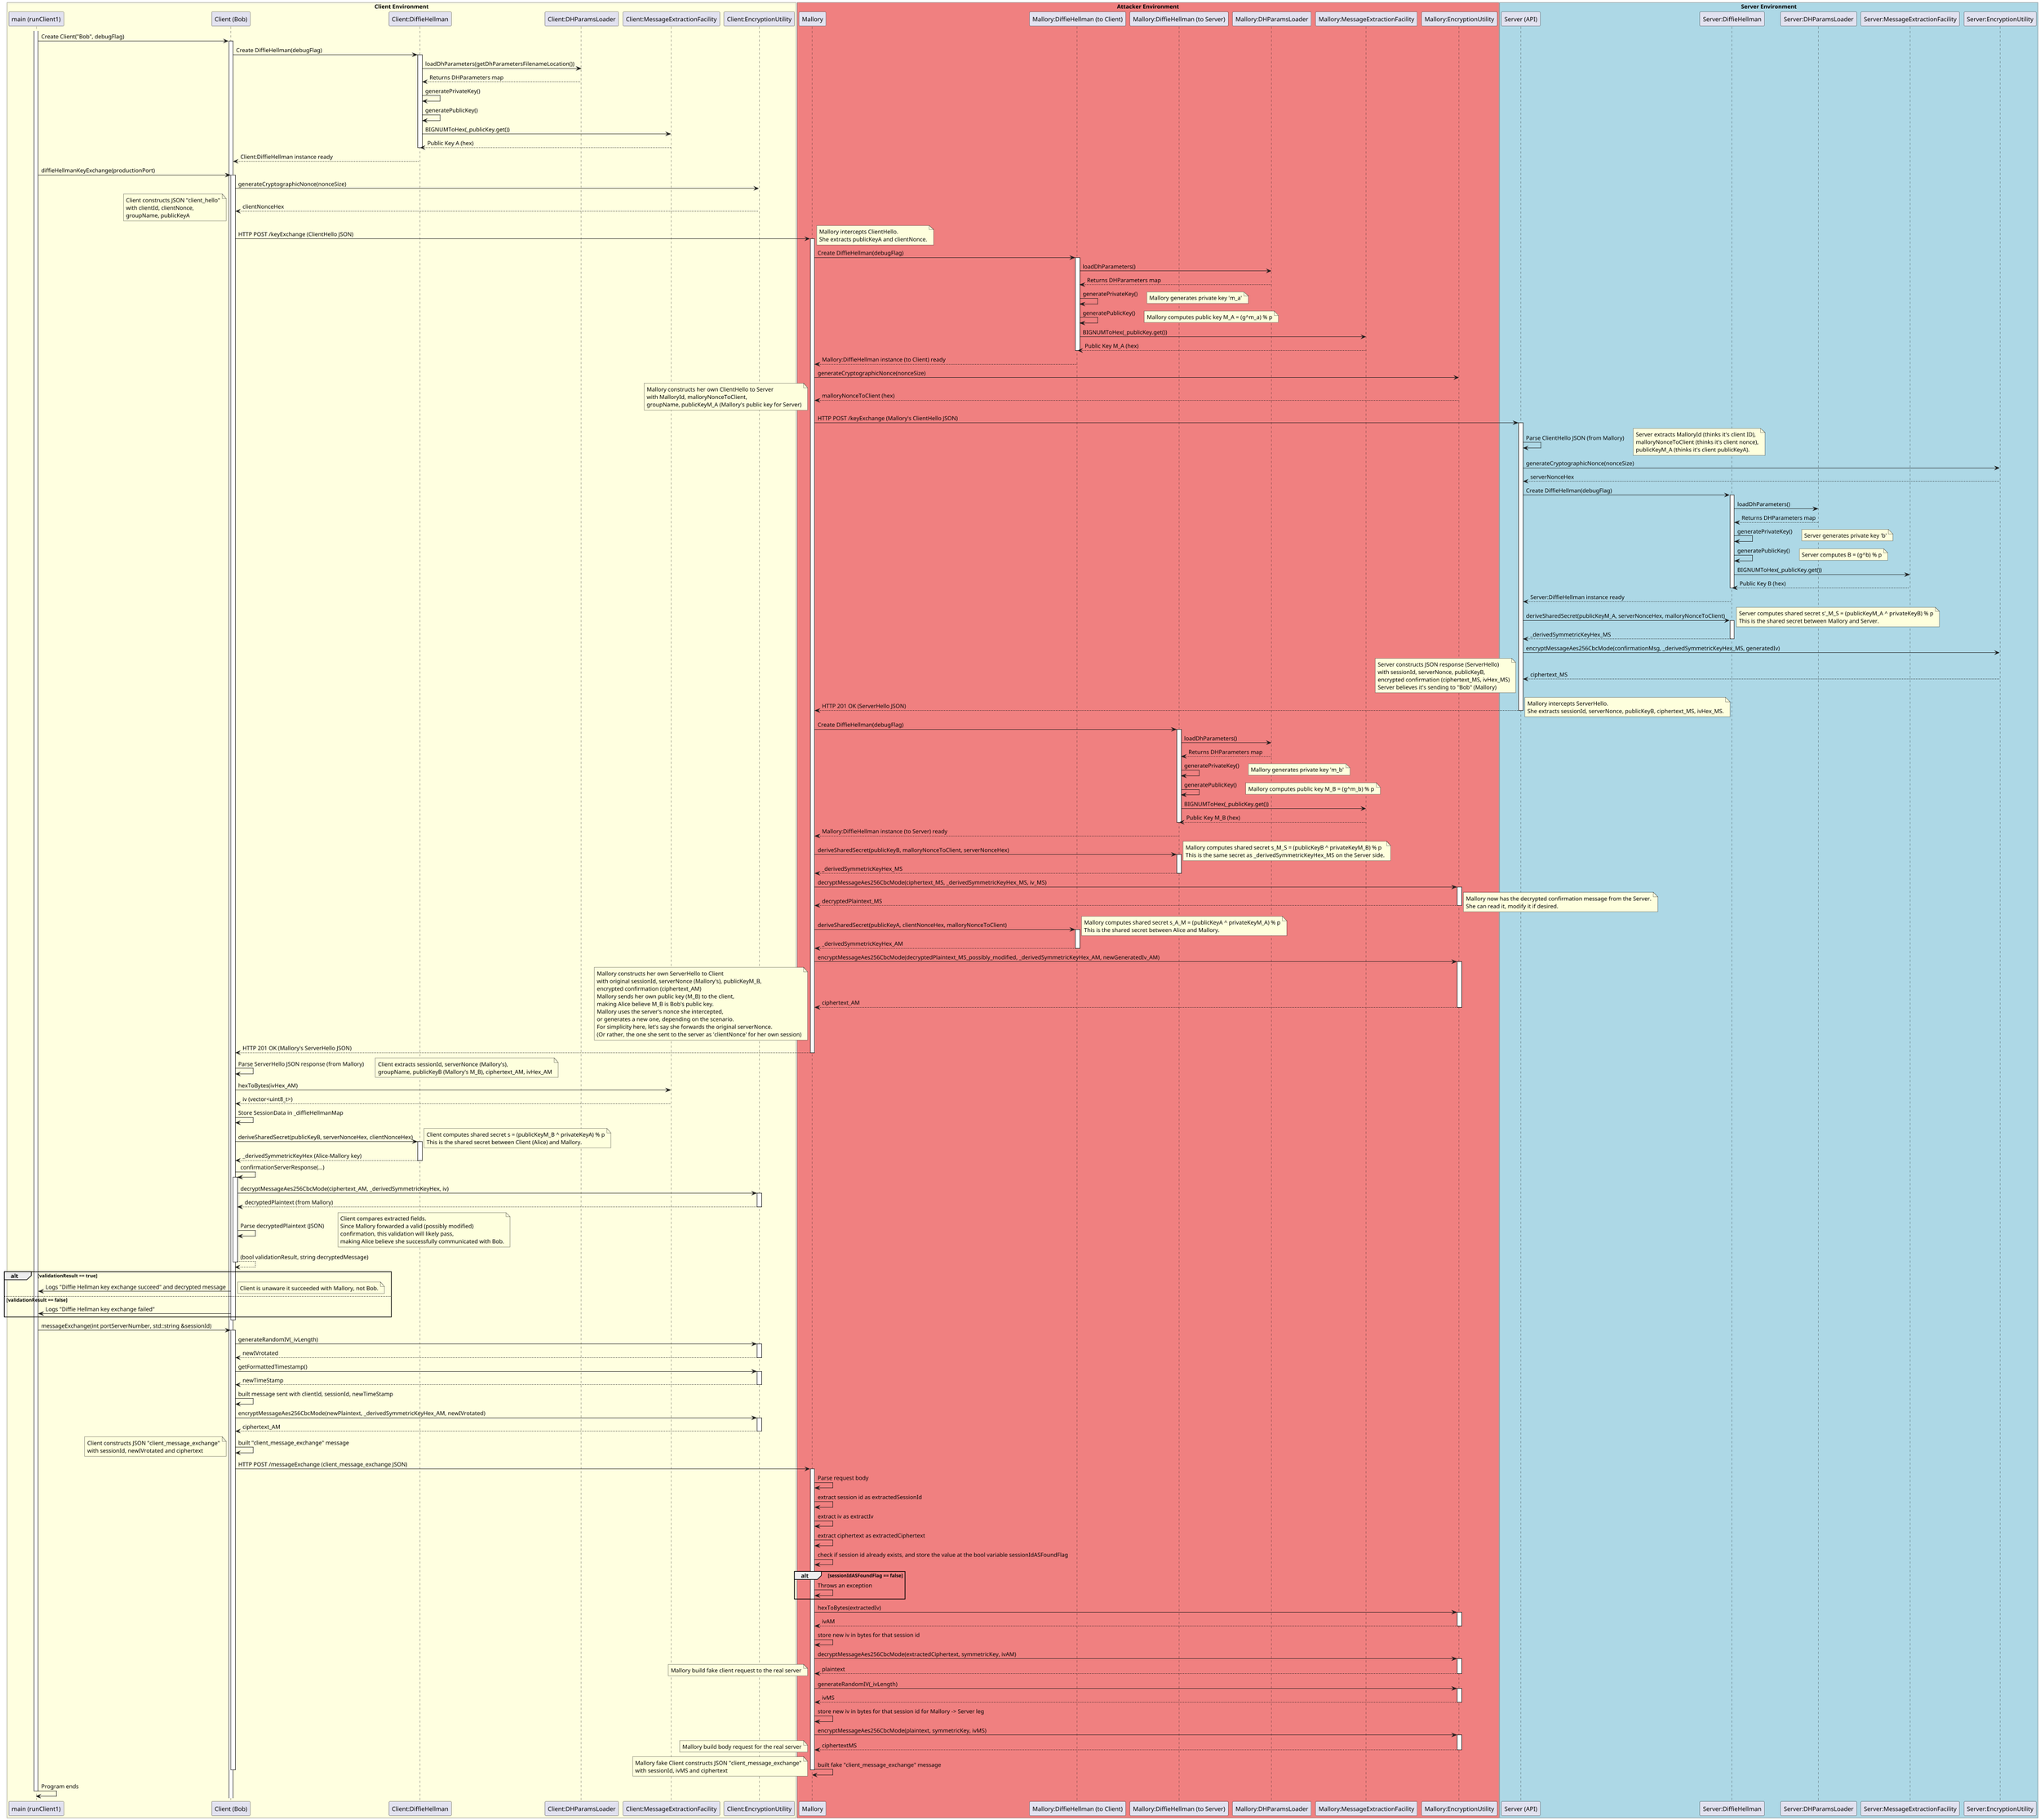 "@startuml MITM_attack_sequence_diagram"
scale 0.75

box "Client Environment" #LightYellow
    participant "main (runClient1)" as Main
    participant "Client (Bob)" as Client
    participant "Client:DiffieHellman" as ClientDH
    participant "Client:DHParamsLoader" as ClientDHLoader
    participant "Client:MessageExtractionFacility" as ClientMEF
    participant "Client:EncryptionUtility" as ClientEU
end box

box "Attacker Environment" #LightCoral
    participant "Mallory" as Mallory
    participant "Mallory:DiffieHellman (to Client)" as MalloryDHClient
    participant "Mallory:DiffieHellman (to Server)" as MalloryDHServer
    participant "Mallory:DHParamsLoader" as MalloryDHLoader
    participant "Mallory:MessageExtractionFacility" as MalloryMEF
    participant "Mallory:EncryptionUtility" as MalloryEU
end box

box "Server Environment" #LightBlue
    participant "Server (API)" as ServerAPI
    participant "Server:DiffieHellman" as ServerDH
    participant "Server:DHParamsLoader" as ServerDHLoader
    participant "Server:MessageExtractionFacility" as ServerMEF
    participant "Server:EncryptionUtility" as ServerEU
end box

activate Main

Main -> Client : Create Client("Bob", debugFlag)
activate Client

Client -> ClientDH : Create DiffieHellman(debugFlag)
activate ClientDH
    ClientDH -> ClientDHLoader : loadDhParameters(getDhParametersFilenameLocation())
    ClientDHLoader --> ClientDH : Returns DHParameters map
    ClientDH -> ClientDH : generatePrivateKey()
    ClientDH -> ClientDH : generatePublicKey()
    ClientDH -> ClientMEF : BIGNUMToHex(_publicKey.get())
    ClientMEF --> ClientDH : Public Key A (hex)
deactivate ClientDH
ClientDH --> Client : Client:DiffieHellman instance ready

Main -> Client : diffieHellmanKeyExchange(productionPort)
activate Client
    Client -> ClientEU : generateCryptographicNonce(nonceSize)
    ClientEU --> Client : clientNonceHex

    note left
        Client constructs JSON "client_hello"
        with clientId, clientNonce,
        groupName, publicKeyA
    end note

    Client -> Mallory : HTTP POST /keyExchange (ClientHello JSON)
    activate Mallory

        note right
            Mallory intercepts ClientHello.
            She extracts publicKeyA and clientNonce.
        end note

        Mallory -> MalloryDHClient : Create DiffieHellman(debugFlag)
        activate MalloryDHClient
            MalloryDHClient -> MalloryDHLoader : loadDhParameters()
            MalloryDHLoader --> MalloryDHClient : Returns DHParameters map
            MalloryDHClient -> MalloryDHClient : generatePrivateKey()
            note right
                Mallory generates private key 'm_a'
            end note
            MalloryDHClient -> MalloryDHClient : generatePublicKey()
            note right
                Mallory computes public key M_A = (g^m_a) % p
            end note
            MalloryDHClient -> MalloryMEF : BIGNUMToHex(_publicKey.get())
            MalloryMEF --> MalloryDHClient : Public Key M_A (hex)
        deactivate MalloryDHClient
        MalloryDHClient --> Mallory : Mallory:DiffieHellman instance (to Client) ready

        Mallory -> MalloryEU : generateCryptographicNonce(nonceSize)
        MalloryEU --> Mallory : malloryNonceToClient (hex)

        note left
            Mallory constructs her own ClientHello to Server
            with MalloryId, malloryNonceToClient,
            groupName, publicKeyM_A (Mallory's public key for Server)
        end note

        Mallory -> ServerAPI : HTTP POST /keyExchange (Mallory's ClientHello JSON)
        activate ServerAPI

            ServerAPI -> ServerAPI : Parse ClientHello JSON (from Mallory)
            note right
                Server extracts MalloryId (thinks it's client ID),
                malloryNonceToClient (thinks it's client nonce),
                publicKeyM_A (thinks it's client publicKeyA).
            end note

            ServerAPI -> ServerEU : generateCryptographicNonce(nonceSize)
            ServerEU --> ServerAPI : serverNonceHex

            ServerAPI -> ServerDH : Create DiffieHellman(debugFlag)
            activate ServerDH
                ServerDH -> ServerDHLoader : loadDhParameters()
                ServerDHLoader --> ServerDH : Returns DHParameters map
                ServerDH -> ServerDH : generatePrivateKey()
                note right
                    Server generates private key 'b'
                end note
                ServerDH -> ServerDH : generatePublicKey()
                note right
                    Server computes B = (g^b) % p
                end note
                ServerDH -> ServerMEF : BIGNUMToHex(_publicKey.get())
                ServerMEF --> ServerDH : Public Key B (hex)
            deactivate ServerDH
            ServerDH --> ServerAPI : Server:DiffieHellman instance ready


            ServerAPI -> ServerDH : deriveSharedSecret(publicKeyM_A, serverNonceHex, malloryNonceToClient)
            activate ServerDH
                note right
                    Server computes shared secret s'_M_S = (publicKeyM_A ^ privateKeyB) % p
                    This is the shared secret between Mallory and Server.
                end note
                ServerDH --> ServerAPI : _derivedSymmetricKeyHex_MS
            deactivate ServerDH

            ServerAPI -> ServerEU : encryptMessageAes256CbcMode(confirmationMsg, _derivedSymmetricKeyHex_MS, generatedIv)
            ServerEU --> ServerAPI : ciphertext_MS

            note left
                Server constructs JSON response (ServerHello)
                with sessionId, serverNonce, publicKeyB,
                encrypted confirmation (ciphertext_MS, ivHex_MS)
                Server believes it's sending to "Bob" (Mallory)
            end note

        ServerAPI --> Mallory : HTTP 201 OK (ServerHello JSON)
        deactivate ServerAPI

        note right
            Mallory intercepts ServerHello.
            She extracts sessionId, serverNonce, publicKeyB, ciphertext_MS, ivHex_MS.
        end note

        Mallory -> MalloryDHServer : Create DiffieHellman(debugFlag)
        activate MalloryDHServer
            MalloryDHServer -> MalloryDHLoader : loadDhParameters()
            MalloryDHLoader --> MalloryDHServer : Returns DHParameters map
            MalloryDHServer -> MalloryDHServer : generatePrivateKey()
            note right
                Mallory generates private key 'm_b'
            end note
            MalloryDHServer -> MalloryDHServer : generatePublicKey()
            note right
                Mallory computes public key M_B = (g^m_b) % p
            end note
            MalloryDHServer -> MalloryMEF : BIGNUMToHex(_publicKey.get())
            MalloryMEF --> MalloryDHServer : Public Key M_B (hex)
        deactivate MalloryDHServer
        MalloryDHServer --> Mallory : Mallory:DiffieHellman instance (to Server) ready

        Mallory -> MalloryDHServer : deriveSharedSecret(publicKeyB, malloryNonceToClient, serverNonceHex)
        activate MalloryDHServer
            note right
                Mallory computes shared secret s_M_S = (publicKeyB ^ privateKeyM_B) % p
                This is the same secret as _derivedSymmetricKeyHex_MS on the Server side.
            end note
            MalloryDHServer --> Mallory : _derivedSymmetricKeyHex_MS
        deactivate MalloryDHServer

        Mallory -> MalloryEU : decryptMessageAes256CbcMode(ciphertext_MS, _derivedSymmetricKeyHex_MS, iv_MS)
        activate MalloryEU
            MalloryEU --> Mallory : decryptedPlaintext_MS
        deactivate MalloryEU
        note right
            Mallory now has the decrypted confirmation message from the Server.
            She can read it, modify it if desired.
        end note

        Mallory -> MalloryDHClient : deriveSharedSecret(publicKeyA, clientNonceHex, malloryNonceToClient)
        activate MalloryDHClient
            note right
                Mallory computes shared secret s_A_M = (publicKeyA ^ privateKeyM_A) % p
                This is the shared secret between Alice and Mallory.
            end note
            MalloryDHClient --> Mallory : _derivedSymmetricKeyHex_AM
        deactivate MalloryDHClient

        Mallory -> MalloryEU : encryptMessageAes256CbcMode(decryptedPlaintext_MS_possibly_modified, _derivedSymmetricKeyHex_AM, newGeneratedIv_AM)
        activate MalloryEU
            MalloryEU --> Mallory : ciphertext_AM
        deactivate MalloryEU

        note left
            Mallory constructs her own ServerHello to Client
            with original sessionId, serverNonce (Mallory's), publicKeyM_B,
            encrypted confirmation (ciphertext_AM)
            Mallory sends her own public key (M_B) to the client,
            making Alice believe M_B is Bob's public key.
            Mallory uses the server's nonce she intercepted,
            or generates a new one, depending on the scenario.
            For simplicity here, let's say she forwards the original serverNonce.
            (Or rather, the one she sent to the server as 'clientNonce' for her own session)
        end note

    Mallory --> Client : HTTP 201 OK (Mallory's ServerHello JSON)
    deactivate Mallory

    Client -> Client : Parse ServerHello JSON response (from Mallory)
    note right
        Client extracts sessionId, serverNonce (Mallory's),
        groupName, publicKeyB (Mallory's M_B), ciphertext_AM, ivHex_AM
    end note

    Client -> ClientMEF : hexToBytes(ivHex_AM)
    ClientMEF --> Client : iv (vector<uint8_t>)

    Client -> Client : Store SessionData in _diffieHellmanMap
    Client -> ClientDH : deriveSharedSecret(publicKeyB, serverNonceHex, clientNonceHex)
    activate ClientDH
        note right
            Client computes shared secret s = (publicKeyM_B ^ privateKeyA) % p
            This is the shared secret between Client (Alice) and Mallory.
        end note
        ClientDH --> Client : _derivedSymmetricKeyHex (Alice-Mallory key)
    deactivate ClientDH

    Client -> Client : confirmationServerResponse(...)
    activate Client
        Client -> ClientEU : decryptMessageAes256CbcMode(ciphertext_AM, _derivedSymmetricKeyHex, iv)
        activate ClientEU
        ClientEU --> Client : decryptedPlaintext (from Mallory)
        deactivate ClientEU

        Client -> Client : Parse decryptedPlaintext (JSON)
        note right
            Client compares extracted fields.
            Since Mallory forwarded a valid (possibly modified)
            confirmation, this validation will likely pass,
            making Alice believe she successfully communicated with Bob.
        end note
    Client --> Client : (bool validationResult, string decryptedMessage)
    deactivate Client

    alt validationResult == true
        Client -> Main : Logs "Diffie Hellman key exchange succeed" and decrypted message
        note right
            Client is unaware it succeeded with Mallory, not Bob.
        end note
    else validationResult == false
        Client -> Main : Logs "Diffie Hellman key exchange failed"
    end

deactivate Client

    Main -> Client : messageExchange(int portServerNumber, std::string &sessionId)

activate Client
    Client -> ClientEU : generateRandomIV(_ivLength)
        activate ClientEU
            ClientEU --> Client : newIVrotated
        deactivate ClientEU

    Client -> ClientEU : getFormattedTimestamp()
        activate ClientEU
            ClientEU --> Client : newTimeStamp
        deactivate ClientEU

    Client -> Client : built message sent with clientId, sessionId, newTimeStamp

    Client -> ClientEU : encryptMessageAes256CbcMode(newPlaintext, _derivedSymmetricKeyHex_AM, newIVrotated)
        activate ClientEU
            ClientEU --> Client : ciphertext_AM
        deactivate ClientEU

    Client -> Client: built "client_message_exchange" message
    note left
        Client constructs JSON "client_message_exchange"
        with sessionId, newIVrotated and ciphertext
    end note

    Client -> Mallory : HTTP POST /messageExchange (client_message_exchange JSON)
    activate Mallory
        Mallory -> Mallory: Parse request body
        Mallory -> Mallory: extract session id as extractedSessionId
        Mallory -> Mallory: extract iv as extractIv
        Mallory -> Mallory: extract ciphertext as extractedCiphertext

        Mallory -> Mallory: check if session id already exists, and store the value at the bool variable sessionIdASFoundFlag
        alt sessionIdASFoundFlag == false
            Mallory -> Mallory: Throws an exception
        end
        
        Mallory -> MalloryEU: hexToBytes(extractedIv)
            activate MalloryEU
                MalloryEU --> Mallory : ivAM
            deactivate MalloryEU
        Mallory -> Mallory: store new iv in bytes for that session id

        Mallory -> MalloryEU: decryptMessageAes256CbcMode(extractedCiphertext, symmetricKey, ivAM)
            activate MalloryEU
                MalloryEU --> Mallory : plaintext
            deactivate MalloryEU
        
        note left
            Mallory build fake client request to the real server
        end note
        Mallory -> MalloryEU: generateRandomIV(_ivLength)
            activate MalloryEU
                MalloryEU --> Mallory : ivMS
            deactivate MalloryEU
        Mallory -> Mallory: store new iv in bytes for that session id for Mallory -> Server leg

        Mallory -> MalloryEU: encryptMessageAes256CbcMode(plaintext, symmetricKey, ivMS)
            activate MalloryEU
                MalloryEU --> Mallory : ciphertextMS
            deactivate MalloryEU
        
        note left
            Mallory build body request for the real server
        end note

        Mallory -> Mallory: built fake "client_message_exchange" message
        note left
            Mallory fake Client constructs JSON "client_message_exchange"
            with sessionId, ivMS and ciphertext
        end note
        


    deactivate Mallory



deactivate Client

Main -> Main : Program ends
deactivate Main

@enduml
